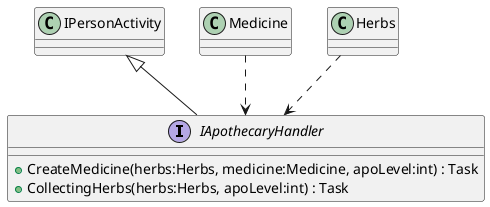 @startuml
interface IApothecaryHandler {
    + CreateMedicine(herbs:Herbs, medicine:Medicine, apoLevel:int) : Task
    + CollectingHerbs(herbs:Herbs, apoLevel:int) : Task
}
IPersonActivity <|-- IApothecaryHandler
Medicine ..> IApothecaryHandler
Herbs ..> IApothecaryHandler

@enduml
